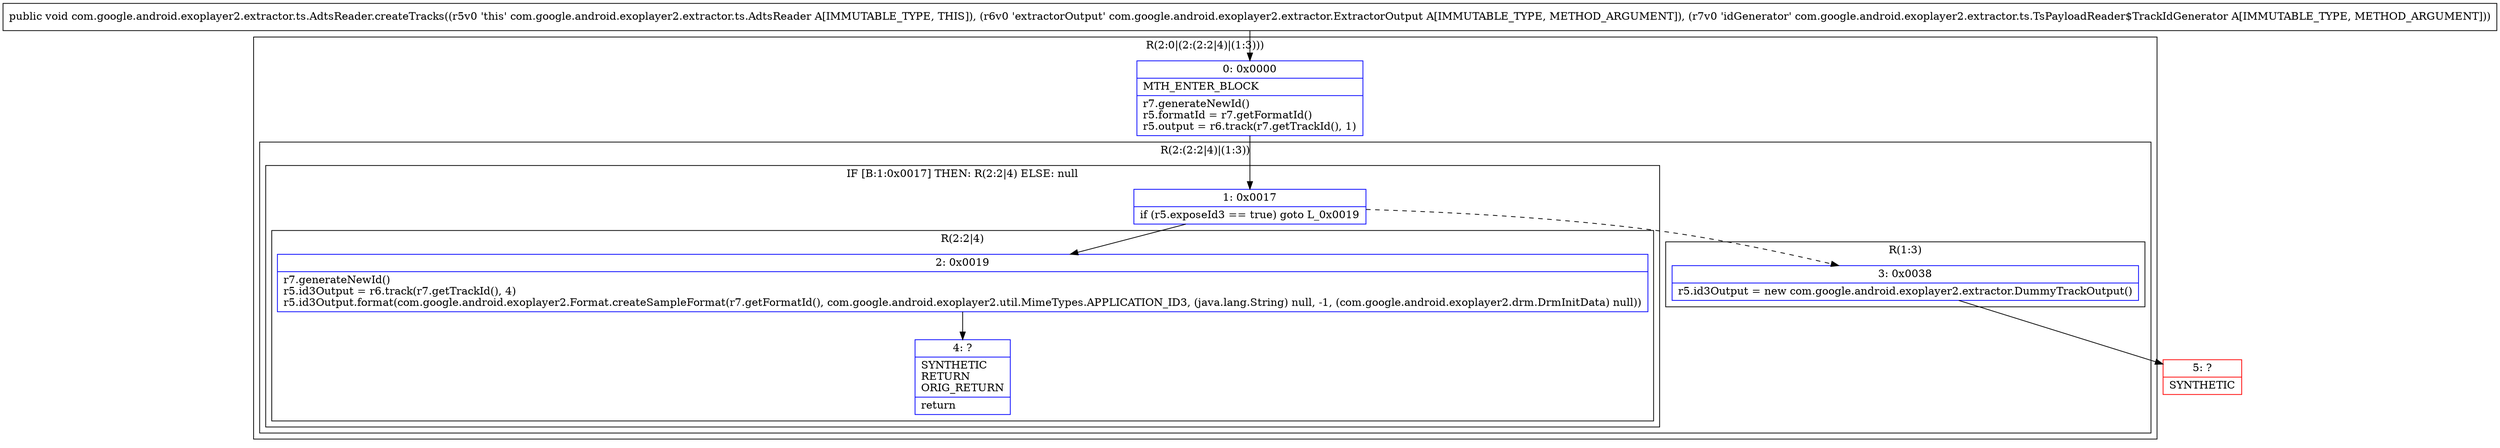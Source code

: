 digraph "CFG forcom.google.android.exoplayer2.extractor.ts.AdtsReader.createTracks(Lcom\/google\/android\/exoplayer2\/extractor\/ExtractorOutput;Lcom\/google\/android\/exoplayer2\/extractor\/ts\/TsPayloadReader$TrackIdGenerator;)V" {
subgraph cluster_Region_96556646 {
label = "R(2:0|(2:(2:2|4)|(1:3)))";
node [shape=record,color=blue];
Node_0 [shape=record,label="{0\:\ 0x0000|MTH_ENTER_BLOCK\l|r7.generateNewId()\lr5.formatId = r7.getFormatId()\lr5.output = r6.track(r7.getTrackId(), 1)\l}"];
subgraph cluster_Region_272015884 {
label = "R(2:(2:2|4)|(1:3))";
node [shape=record,color=blue];
subgraph cluster_IfRegion_408671240 {
label = "IF [B:1:0x0017] THEN: R(2:2|4) ELSE: null";
node [shape=record,color=blue];
Node_1 [shape=record,label="{1\:\ 0x0017|if (r5.exposeId3 == true) goto L_0x0019\l}"];
subgraph cluster_Region_614119408 {
label = "R(2:2|4)";
node [shape=record,color=blue];
Node_2 [shape=record,label="{2\:\ 0x0019|r7.generateNewId()\lr5.id3Output = r6.track(r7.getTrackId(), 4)\lr5.id3Output.format(com.google.android.exoplayer2.Format.createSampleFormat(r7.getFormatId(), com.google.android.exoplayer2.util.MimeTypes.APPLICATION_ID3, (java.lang.String) null, \-1, (com.google.android.exoplayer2.drm.DrmInitData) null))\l}"];
Node_4 [shape=record,label="{4\:\ ?|SYNTHETIC\lRETURN\lORIG_RETURN\l|return\l}"];
}
}
subgraph cluster_Region_728213347 {
label = "R(1:3)";
node [shape=record,color=blue];
Node_3 [shape=record,label="{3\:\ 0x0038|r5.id3Output = new com.google.android.exoplayer2.extractor.DummyTrackOutput()\l}"];
}
}
}
Node_5 [shape=record,color=red,label="{5\:\ ?|SYNTHETIC\l}"];
MethodNode[shape=record,label="{public void com.google.android.exoplayer2.extractor.ts.AdtsReader.createTracks((r5v0 'this' com.google.android.exoplayer2.extractor.ts.AdtsReader A[IMMUTABLE_TYPE, THIS]), (r6v0 'extractorOutput' com.google.android.exoplayer2.extractor.ExtractorOutput A[IMMUTABLE_TYPE, METHOD_ARGUMENT]), (r7v0 'idGenerator' com.google.android.exoplayer2.extractor.ts.TsPayloadReader$TrackIdGenerator A[IMMUTABLE_TYPE, METHOD_ARGUMENT])) }"];
MethodNode -> Node_0;
Node_0 -> Node_1;
Node_1 -> Node_2;
Node_1 -> Node_3[style=dashed];
Node_2 -> Node_4;
Node_3 -> Node_5;
}

